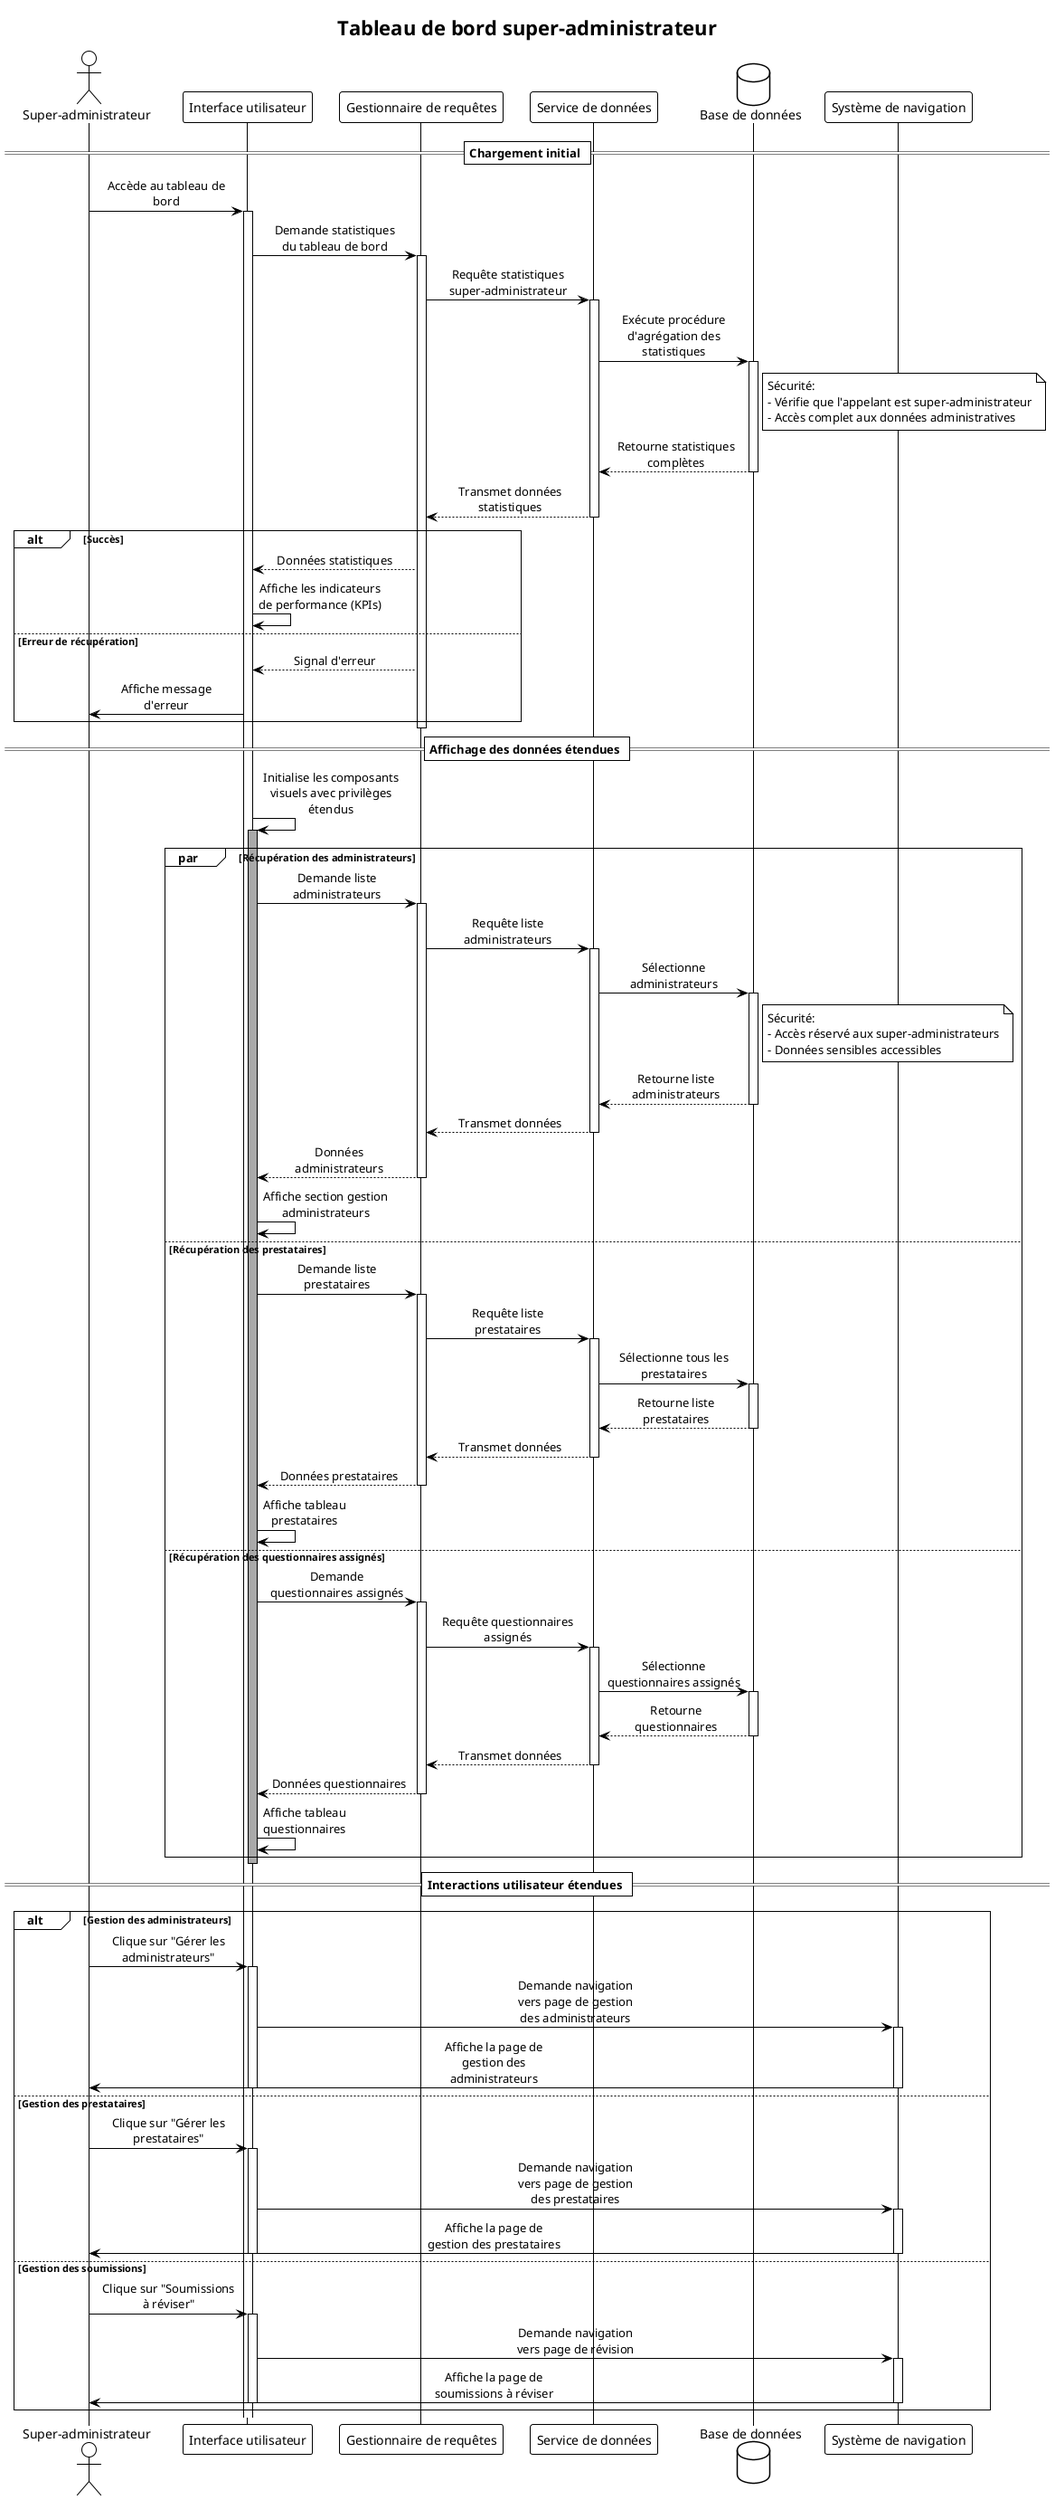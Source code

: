 @startuml "Tableau de bord super-administrateur"
!theme plain
skinparam sequenceMessageAlign center
skinparam responseMessageBelowArrow true
skinparam maxMessageSize 150

title "Tableau de bord super-administrateur"

actor "Super-administrateur" as SuperAdmin
participant "Interface utilisateur" as UI
participant "Gestionnaire de requêtes" as QueryManager
participant "Service de données" as DataService
database "Base de données" as DB
participant "Système de navigation" as NavSystem

== Chargement initial ==
SuperAdmin -> UI: Accède au tableau de bord
activate UI
UI -> QueryManager: Demande statistiques du tableau de bord
activate QueryManager
QueryManager -> DataService: Requête statistiques super-administrateur
activate DataService
DataService -> DB: Exécute procédure d'agrégation des statistiques
activate DB
note right of DB
  Sécurité:
  - Vérifie que l'appelant est super-administrateur
  - Accès complet aux données administratives
end note
DB --> DataService: Retourne statistiques complètes
deactivate DB
DataService --> QueryManager: Transmet données statistiques
deactivate DataService

alt Succès
    QueryManager --> UI: Données statistiques
    UI -> UI: Affiche les indicateurs de performance (KPIs)
else Erreur de récupération
    QueryManager --> UI: Signal d'erreur
    UI -> SuperAdmin: Affiche message d'erreur
end
deactivate QueryManager

== Affichage des données étendues ==
UI -> UI: Initialise les composants visuels avec privilèges étendus
activate UI #DarkGray

par Récupération des administrateurs
    UI -> QueryManager: Demande liste administrateurs
    activate QueryManager
    QueryManager -> DataService: Requête liste administrateurs
    activate DataService
    DataService -> DB: Sélectionne administrateurs
    activate DB
    note right of DB
      Sécurité:
      - Accès réservé aux super-administrateurs
      - Données sensibles accessibles
    end note
    DB --> DataService: Retourne liste administrateurs
    deactivate DB
    DataService --> QueryManager: Transmet données
    deactivate DataService
    QueryManager --> UI: Données administrateurs
    deactivate QueryManager
    UI -> UI: Affiche section gestion administrateurs
also Récupération des prestataires
    UI -> QueryManager: Demande liste prestataires
    activate QueryManager
    QueryManager -> DataService: Requête liste prestataires
    activate DataService
    DataService -> DB: Sélectionne tous les prestataires
    activate DB
    DB --> DataService: Retourne liste prestataires
    deactivate DB
    DataService --> QueryManager: Transmet données
    deactivate DataService
    QueryManager --> UI: Données prestataires
    deactivate QueryManager
    UI -> UI: Affiche tableau prestataires
also Récupération des questionnaires assignés
    UI -> QueryManager: Demande questionnaires assignés
    activate QueryManager
    QueryManager -> DataService: Requête questionnaires assignés
    activate DataService
    DataService -> DB: Sélectionne questionnaires assignés
    activate DB
    DB --> DataService: Retourne questionnaires
    deactivate DB
    DataService --> QueryManager: Transmet données
    deactivate DataService
    QueryManager --> UI: Données questionnaires
    deactivate QueryManager
    UI -> UI: Affiche tableau questionnaires
end par
deactivate UI #DarkGray

== Interactions utilisateur étendues ==
alt Gestion des administrateurs
    SuperAdmin -> UI: Clique sur "Gérer les administrateurs"
    activate UI
    UI -> NavSystem: Demande navigation vers page de gestion des administrateurs
    activate NavSystem
    NavSystem -> SuperAdmin: Affiche la page de gestion des administrateurs
    deactivate NavSystem
    deactivate UI
else Gestion des prestataires
    SuperAdmin -> UI: Clique sur "Gérer les prestataires"
    activate UI
    UI -> NavSystem: Demande navigation vers page de gestion des prestataires
    activate NavSystem
    NavSystem -> SuperAdmin: Affiche la page de gestion des prestataires
    deactivate NavSystem
    deactivate UI
else Gestion des soumissions
    SuperAdmin -> UI: Clique sur "Soumissions à réviser"
    activate UI
    UI -> NavSystem: Demande navigation vers page de révision
    activate NavSystem
    NavSystem -> SuperAdmin: Affiche la page de soumissions à réviser
    deactivate NavSystem
    deactivate UI
end

@enduml